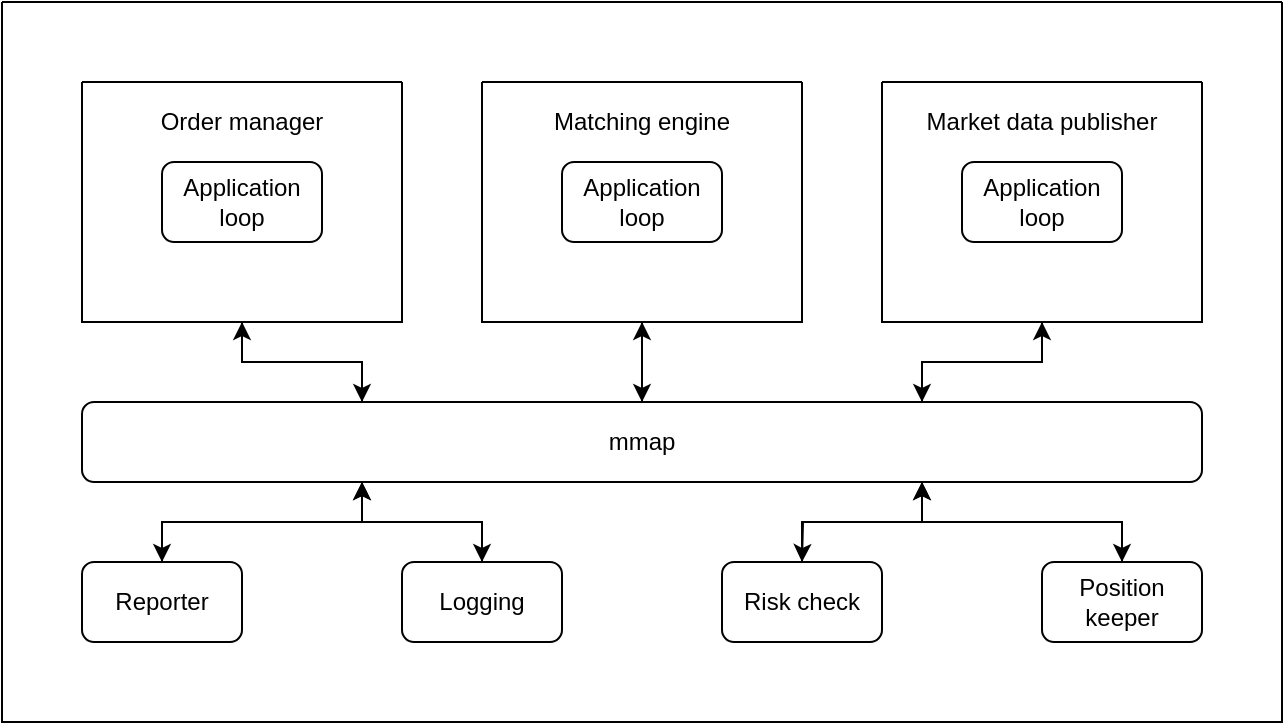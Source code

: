 <mxfile version="24.4.13" type="device">
  <diagram id="bc47vRQSer-DN1HRI0ml" name="Page-1">
    <mxGraphModel dx="882" dy="578" grid="1" gridSize="10" guides="1" tooltips="1" connect="1" arrows="1" fold="1" page="1" pageScale="1" pageWidth="850" pageHeight="1100" math="0" shadow="0">
      <root>
        <mxCell id="0" />
        <mxCell id="1" parent="0" />
        <mxCell id="ErYFT6_SxTH0jQp-MLGw-1" value="" style="swimlane;startSize=0;" vertex="1" parent="1">
          <mxGeometry x="40" y="40" width="640" height="360" as="geometry" />
        </mxCell>
        <mxCell id="ErYFT6_SxTH0jQp-MLGw-19" style="edgeStyle=orthogonalEdgeStyle;rounded=0;orthogonalLoop=1;jettySize=auto;html=1;exitX=0.5;exitY=1;exitDx=0;exitDy=0;entryX=0.25;entryY=0;entryDx=0;entryDy=0;" edge="1" parent="ErYFT6_SxTH0jQp-MLGw-1" source="ErYFT6_SxTH0jQp-MLGw-3" target="ErYFT6_SxTH0jQp-MLGw-12">
          <mxGeometry relative="1" as="geometry" />
        </mxCell>
        <mxCell id="ErYFT6_SxTH0jQp-MLGw-3" value="" style="swimlane;startSize=0;" vertex="1" parent="ErYFT6_SxTH0jQp-MLGw-1">
          <mxGeometry x="40" y="40" width="160" height="120" as="geometry" />
        </mxCell>
        <mxCell id="ErYFT6_SxTH0jQp-MLGw-4" value="Application loop" style="rounded=1;whiteSpace=wrap;html=1;" vertex="1" parent="ErYFT6_SxTH0jQp-MLGw-3">
          <mxGeometry x="40" y="40" width="80" height="40" as="geometry" />
        </mxCell>
        <mxCell id="ErYFT6_SxTH0jQp-MLGw-5" value="Order manager" style="text;html=1;align=center;verticalAlign=middle;whiteSpace=wrap;rounded=0;" vertex="1" parent="ErYFT6_SxTH0jQp-MLGw-3">
          <mxGeometry width="160" height="40" as="geometry" />
        </mxCell>
        <mxCell id="ErYFT6_SxTH0jQp-MLGw-21" style="edgeStyle=orthogonalEdgeStyle;rounded=0;orthogonalLoop=1;jettySize=auto;html=1;exitX=0.5;exitY=1;exitDx=0;exitDy=0;entryX=0.75;entryY=0;entryDx=0;entryDy=0;" edge="1" parent="ErYFT6_SxTH0jQp-MLGw-1" source="ErYFT6_SxTH0jQp-MLGw-6" target="ErYFT6_SxTH0jQp-MLGw-12">
          <mxGeometry relative="1" as="geometry" />
        </mxCell>
        <mxCell id="ErYFT6_SxTH0jQp-MLGw-6" value="" style="swimlane;startSize=0;" vertex="1" parent="ErYFT6_SxTH0jQp-MLGw-1">
          <mxGeometry x="440" y="40" width="160" height="120" as="geometry" />
        </mxCell>
        <mxCell id="ErYFT6_SxTH0jQp-MLGw-7" value="Application loop" style="rounded=1;whiteSpace=wrap;html=1;" vertex="1" parent="ErYFT6_SxTH0jQp-MLGw-6">
          <mxGeometry x="40" y="40" width="80" height="40" as="geometry" />
        </mxCell>
        <mxCell id="ErYFT6_SxTH0jQp-MLGw-8" value="Market data publisher" style="text;html=1;align=center;verticalAlign=middle;whiteSpace=wrap;rounded=0;" vertex="1" parent="ErYFT6_SxTH0jQp-MLGw-6">
          <mxGeometry width="160" height="40" as="geometry" />
        </mxCell>
        <mxCell id="ErYFT6_SxTH0jQp-MLGw-20" style="edgeStyle=orthogonalEdgeStyle;rounded=0;orthogonalLoop=1;jettySize=auto;html=1;exitX=0.5;exitY=1;exitDx=0;exitDy=0;entryX=0.5;entryY=0;entryDx=0;entryDy=0;" edge="1" parent="ErYFT6_SxTH0jQp-MLGw-1" source="ErYFT6_SxTH0jQp-MLGw-9" target="ErYFT6_SxTH0jQp-MLGw-12">
          <mxGeometry relative="1" as="geometry" />
        </mxCell>
        <mxCell id="ErYFT6_SxTH0jQp-MLGw-9" value="" style="swimlane;startSize=0;" vertex="1" parent="ErYFT6_SxTH0jQp-MLGw-1">
          <mxGeometry x="240" y="40" width="160" height="120" as="geometry" />
        </mxCell>
        <mxCell id="ErYFT6_SxTH0jQp-MLGw-10" value="Application loop" style="rounded=1;whiteSpace=wrap;html=1;" vertex="1" parent="ErYFT6_SxTH0jQp-MLGw-9">
          <mxGeometry x="40" y="40" width="80" height="40" as="geometry" />
        </mxCell>
        <mxCell id="ErYFT6_SxTH0jQp-MLGw-11" value="Matching engine" style="text;html=1;align=center;verticalAlign=middle;whiteSpace=wrap;rounded=0;" vertex="1" parent="ErYFT6_SxTH0jQp-MLGw-9">
          <mxGeometry width="160" height="40" as="geometry" />
        </mxCell>
        <mxCell id="ErYFT6_SxTH0jQp-MLGw-22" style="edgeStyle=orthogonalEdgeStyle;rounded=0;orthogonalLoop=1;jettySize=auto;html=1;exitX=0.75;exitY=0;exitDx=0;exitDy=0;entryX=0.5;entryY=1;entryDx=0;entryDy=0;" edge="1" parent="ErYFT6_SxTH0jQp-MLGw-1" source="ErYFT6_SxTH0jQp-MLGw-12" target="ErYFT6_SxTH0jQp-MLGw-6">
          <mxGeometry relative="1" as="geometry" />
        </mxCell>
        <mxCell id="ErYFT6_SxTH0jQp-MLGw-23" style="edgeStyle=orthogonalEdgeStyle;rounded=0;orthogonalLoop=1;jettySize=auto;html=1;exitX=0.25;exitY=0;exitDx=0;exitDy=0;entryX=0.5;entryY=1;entryDx=0;entryDy=0;" edge="1" parent="ErYFT6_SxTH0jQp-MLGw-1" source="ErYFT6_SxTH0jQp-MLGw-12" target="ErYFT6_SxTH0jQp-MLGw-3">
          <mxGeometry relative="1" as="geometry" />
        </mxCell>
        <mxCell id="ErYFT6_SxTH0jQp-MLGw-24" style="edgeStyle=orthogonalEdgeStyle;rounded=0;orthogonalLoop=1;jettySize=auto;html=1;exitX=0.5;exitY=0;exitDx=0;exitDy=0;entryX=0.5;entryY=1;entryDx=0;entryDy=0;" edge="1" parent="ErYFT6_SxTH0jQp-MLGw-1" source="ErYFT6_SxTH0jQp-MLGw-12" target="ErYFT6_SxTH0jQp-MLGw-9">
          <mxGeometry relative="1" as="geometry" />
        </mxCell>
        <mxCell id="ErYFT6_SxTH0jQp-MLGw-26" style="edgeStyle=orthogonalEdgeStyle;rounded=0;orthogonalLoop=1;jettySize=auto;html=1;exitX=0.25;exitY=1;exitDx=0;exitDy=0;entryX=0.5;entryY=0;entryDx=0;entryDy=0;" edge="1" parent="ErYFT6_SxTH0jQp-MLGw-1" source="ErYFT6_SxTH0jQp-MLGw-12" target="ErYFT6_SxTH0jQp-MLGw-13">
          <mxGeometry relative="1" as="geometry" />
        </mxCell>
        <mxCell id="ErYFT6_SxTH0jQp-MLGw-29" style="edgeStyle=orthogonalEdgeStyle;rounded=0;orthogonalLoop=1;jettySize=auto;html=1;exitX=0.25;exitY=1;exitDx=0;exitDy=0;entryX=0.5;entryY=0;entryDx=0;entryDy=0;" edge="1" parent="ErYFT6_SxTH0jQp-MLGw-1" source="ErYFT6_SxTH0jQp-MLGw-12" target="ErYFT6_SxTH0jQp-MLGw-15">
          <mxGeometry relative="1" as="geometry" />
        </mxCell>
        <mxCell id="ErYFT6_SxTH0jQp-MLGw-31" style="edgeStyle=orthogonalEdgeStyle;rounded=0;orthogonalLoop=1;jettySize=auto;html=1;exitX=0.75;exitY=1;exitDx=0;exitDy=0;" edge="1" parent="ErYFT6_SxTH0jQp-MLGw-1" source="ErYFT6_SxTH0jQp-MLGw-12">
          <mxGeometry relative="1" as="geometry">
            <mxPoint x="400" y="280" as="targetPoint" />
          </mxGeometry>
        </mxCell>
        <mxCell id="ErYFT6_SxTH0jQp-MLGw-33" style="edgeStyle=orthogonalEdgeStyle;rounded=0;orthogonalLoop=1;jettySize=auto;html=1;exitX=0.75;exitY=1;exitDx=0;exitDy=0;entryX=0.5;entryY=0;entryDx=0;entryDy=0;" edge="1" parent="ErYFT6_SxTH0jQp-MLGw-1" source="ErYFT6_SxTH0jQp-MLGw-12" target="ErYFT6_SxTH0jQp-MLGw-14">
          <mxGeometry relative="1" as="geometry" />
        </mxCell>
        <mxCell id="ErYFT6_SxTH0jQp-MLGw-12" value="mmap" style="rounded=1;whiteSpace=wrap;html=1;" vertex="1" parent="ErYFT6_SxTH0jQp-MLGw-1">
          <mxGeometry x="40" y="200" width="560" height="40" as="geometry" />
        </mxCell>
        <mxCell id="ErYFT6_SxTH0jQp-MLGw-25" style="edgeStyle=orthogonalEdgeStyle;rounded=0;orthogonalLoop=1;jettySize=auto;html=1;exitX=0.5;exitY=0;exitDx=0;exitDy=0;entryX=0.25;entryY=1;entryDx=0;entryDy=0;" edge="1" parent="ErYFT6_SxTH0jQp-MLGw-1" source="ErYFT6_SxTH0jQp-MLGw-13" target="ErYFT6_SxTH0jQp-MLGw-12">
          <mxGeometry relative="1" as="geometry" />
        </mxCell>
        <mxCell id="ErYFT6_SxTH0jQp-MLGw-13" value="Reporter" style="rounded=1;whiteSpace=wrap;html=1;" vertex="1" parent="ErYFT6_SxTH0jQp-MLGw-1">
          <mxGeometry x="40" y="280" width="80" height="40" as="geometry" />
        </mxCell>
        <mxCell id="ErYFT6_SxTH0jQp-MLGw-32" style="edgeStyle=orthogonalEdgeStyle;rounded=0;orthogonalLoop=1;jettySize=auto;html=1;exitX=0.5;exitY=0;exitDx=0;exitDy=0;entryX=0.75;entryY=1;entryDx=0;entryDy=0;" edge="1" parent="ErYFT6_SxTH0jQp-MLGw-1" source="ErYFT6_SxTH0jQp-MLGw-14" target="ErYFT6_SxTH0jQp-MLGw-12">
          <mxGeometry relative="1" as="geometry" />
        </mxCell>
        <mxCell id="ErYFT6_SxTH0jQp-MLGw-14" value="Position keeper" style="rounded=1;whiteSpace=wrap;html=1;" vertex="1" parent="ErYFT6_SxTH0jQp-MLGw-1">
          <mxGeometry x="520" y="280" width="80" height="40" as="geometry" />
        </mxCell>
        <mxCell id="ErYFT6_SxTH0jQp-MLGw-27" style="edgeStyle=orthogonalEdgeStyle;rounded=0;orthogonalLoop=1;jettySize=auto;html=1;exitX=0.5;exitY=0;exitDx=0;exitDy=0;entryX=0.25;entryY=1;entryDx=0;entryDy=0;" edge="1" parent="ErYFT6_SxTH0jQp-MLGw-1" source="ErYFT6_SxTH0jQp-MLGw-15" target="ErYFT6_SxTH0jQp-MLGw-12">
          <mxGeometry relative="1" as="geometry" />
        </mxCell>
        <mxCell id="ErYFT6_SxTH0jQp-MLGw-15" value="Logging" style="rounded=1;whiteSpace=wrap;html=1;" vertex="1" parent="ErYFT6_SxTH0jQp-MLGw-1">
          <mxGeometry x="200" y="280" width="80" height="40" as="geometry" />
        </mxCell>
        <mxCell id="ErYFT6_SxTH0jQp-MLGw-30" style="edgeStyle=orthogonalEdgeStyle;rounded=0;orthogonalLoop=1;jettySize=auto;html=1;exitX=0.5;exitY=0;exitDx=0;exitDy=0;entryX=0.75;entryY=1;entryDx=0;entryDy=0;" edge="1" parent="ErYFT6_SxTH0jQp-MLGw-1" source="ErYFT6_SxTH0jQp-MLGw-16" target="ErYFT6_SxTH0jQp-MLGw-12">
          <mxGeometry relative="1" as="geometry" />
        </mxCell>
        <mxCell id="ErYFT6_SxTH0jQp-MLGw-16" value="Risk check" style="rounded=1;whiteSpace=wrap;html=1;" vertex="1" parent="ErYFT6_SxTH0jQp-MLGw-1">
          <mxGeometry x="360" y="280" width="80" height="40" as="geometry" />
        </mxCell>
      </root>
    </mxGraphModel>
  </diagram>
</mxfile>

